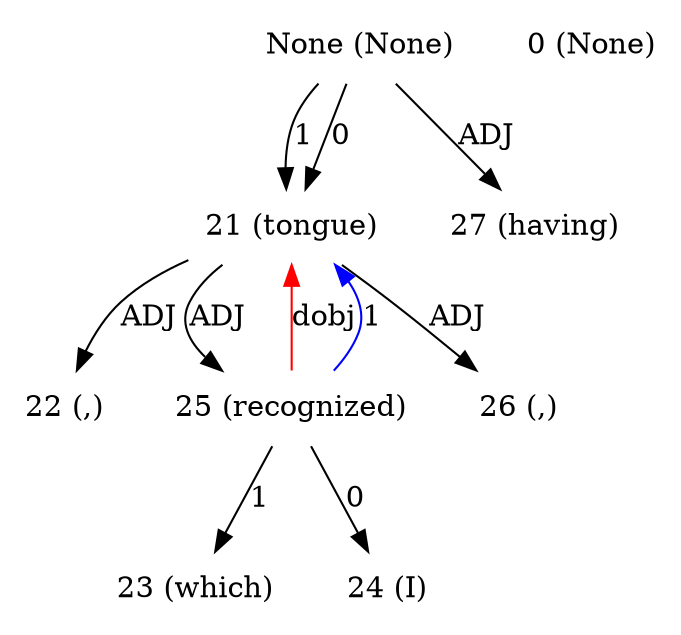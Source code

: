 digraph G{
edge [dir=forward]
node [shape=plaintext]

None [label="None (None)"]
None -> 21 [label="1"]
None [label="None (None)"]
None -> 21 [label="0"]
None [label="None (None)"]
None -> 27 [label="ADJ"]
0 [label="0 (None)"]
21 [label="21 (tongue)"]
21 -> 22 [label="ADJ"]
21 -> 25 [label="ADJ"]
21 -> 26 [label="ADJ"]
25 -> 21 [label="dobj", color="red"]
22 [label="22 (,)"]
23 [label="23 (which)"]
24 [label="24 (I)"]
25 [label="25 (recognized)"]
25 -> 23 [label="1"]
25 -> 21 [label="1", color="blue"]
25 -> 24 [label="0"]
26 [label="26 (,)"]
27 [label="27 (having)"]
}
